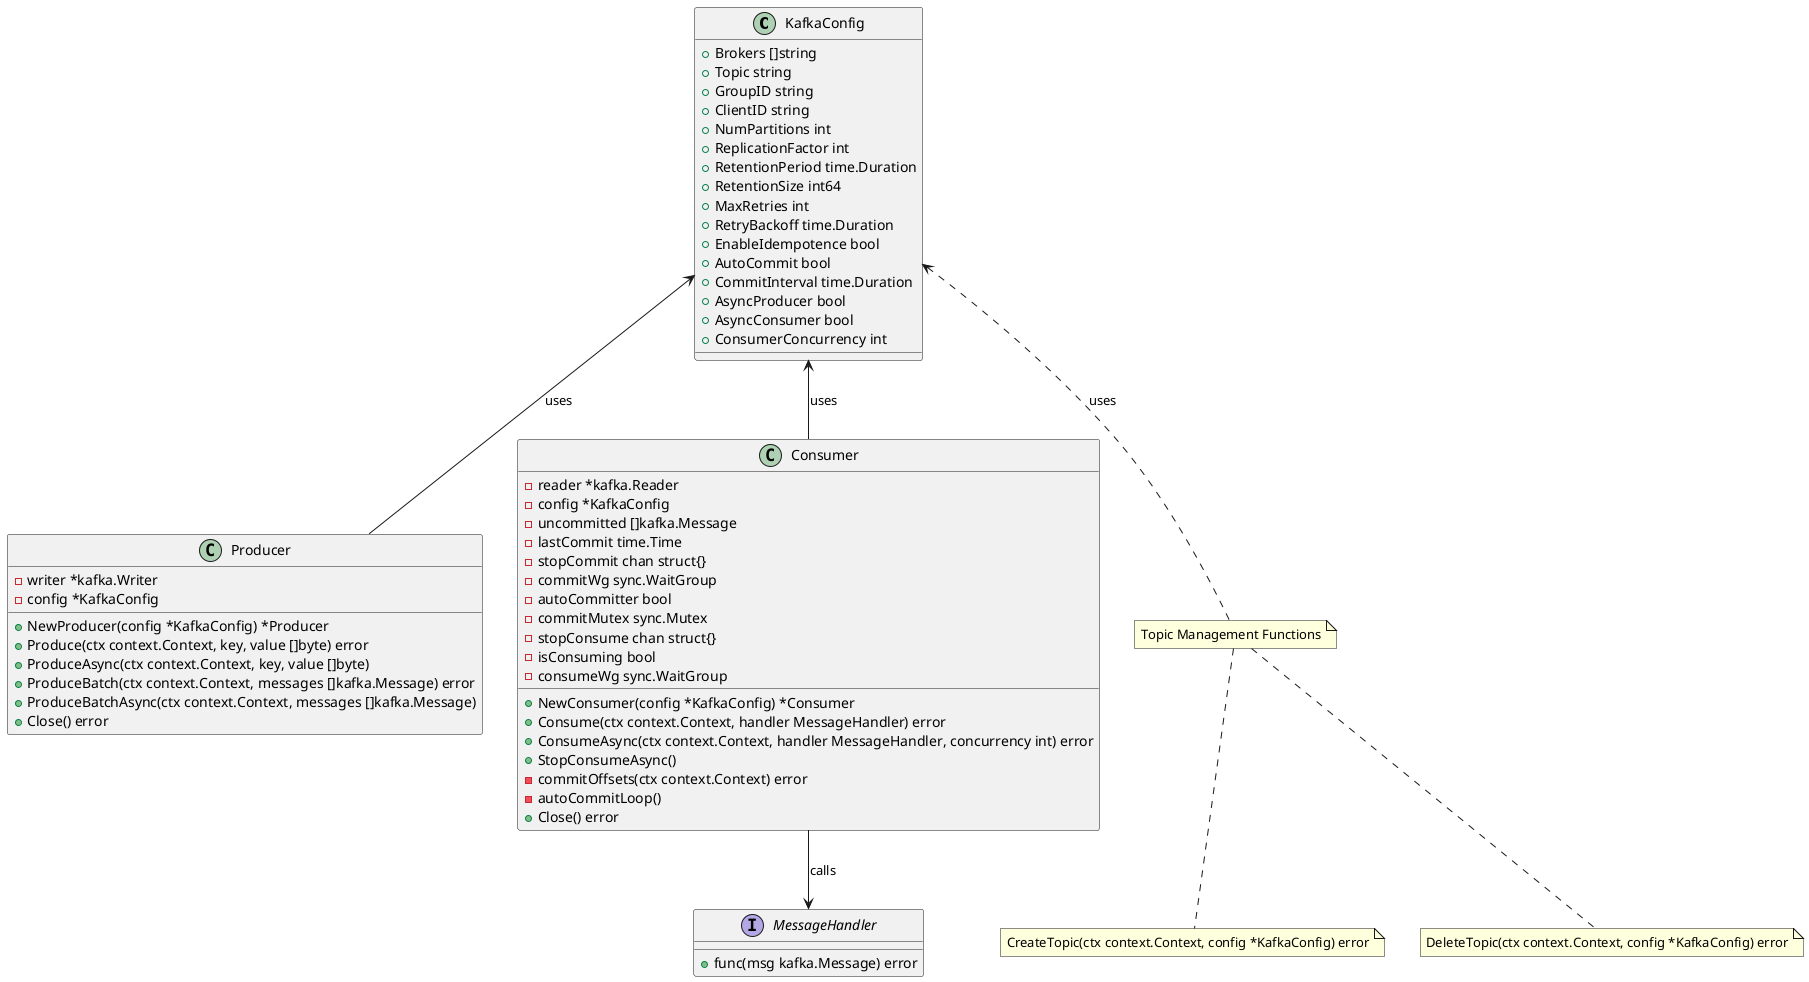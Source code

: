 @startuml Kafka Class Diagram

class KafkaConfig {
  +Brokers []string
  +Topic string
  +GroupID string
  +ClientID string
  +NumPartitions int
  +ReplicationFactor int
  +RetentionPeriod time.Duration
  +RetentionSize int64
  +MaxRetries int
  +RetryBackoff time.Duration
  +EnableIdempotence bool
  +AutoCommit bool
  +CommitInterval time.Duration
  +AsyncProducer bool
  +AsyncConsumer bool
  +ConsumerConcurrency int
}

class Producer {
  -writer *kafka.Writer
  -config *KafkaConfig
  +NewProducer(config *KafkaConfig) *Producer
  +Produce(ctx context.Context, key, value []byte) error
  +ProduceAsync(ctx context.Context, key, value []byte)
  +ProduceBatch(ctx context.Context, messages []kafka.Message) error
  +ProduceBatchAsync(ctx context.Context, messages []kafka.Message)
  +Close() error
}

class Consumer {
  -reader *kafka.Reader
  -config *KafkaConfig
  -uncommitted []kafka.Message
  -lastCommit time.Time
  -stopCommit chan struct{}
  -commitWg sync.WaitGroup
  -autoCommitter bool
  -commitMutex sync.Mutex
  -stopConsume chan struct{}
  -isConsuming bool
  -consumeWg sync.WaitGroup
  +NewConsumer(config *KafkaConfig) *Consumer
  +Consume(ctx context.Context, handler MessageHandler) error
  +ConsumeAsync(ctx context.Context, handler MessageHandler, concurrency int) error
  +StopConsumeAsync()
  -commitOffsets(ctx context.Context) error
  -autoCommitLoop()
  +Close() error
}

interface MessageHandler {
  +func(msg kafka.Message) error
}

note "Topic Management Functions" as TopicNote
note "CreateTopic(ctx context.Context, config *KafkaConfig) error" as CreateNote
note "DeleteTopic(ctx context.Context, config *KafkaConfig) error" as DeleteNote

KafkaConfig <-- Producer : uses
KafkaConfig <-- Consumer : uses
Consumer --> MessageHandler : calls
TopicNote .. CreateNote
TopicNote .. DeleteNote
KafkaConfig <.. TopicNote : uses

@enduml 